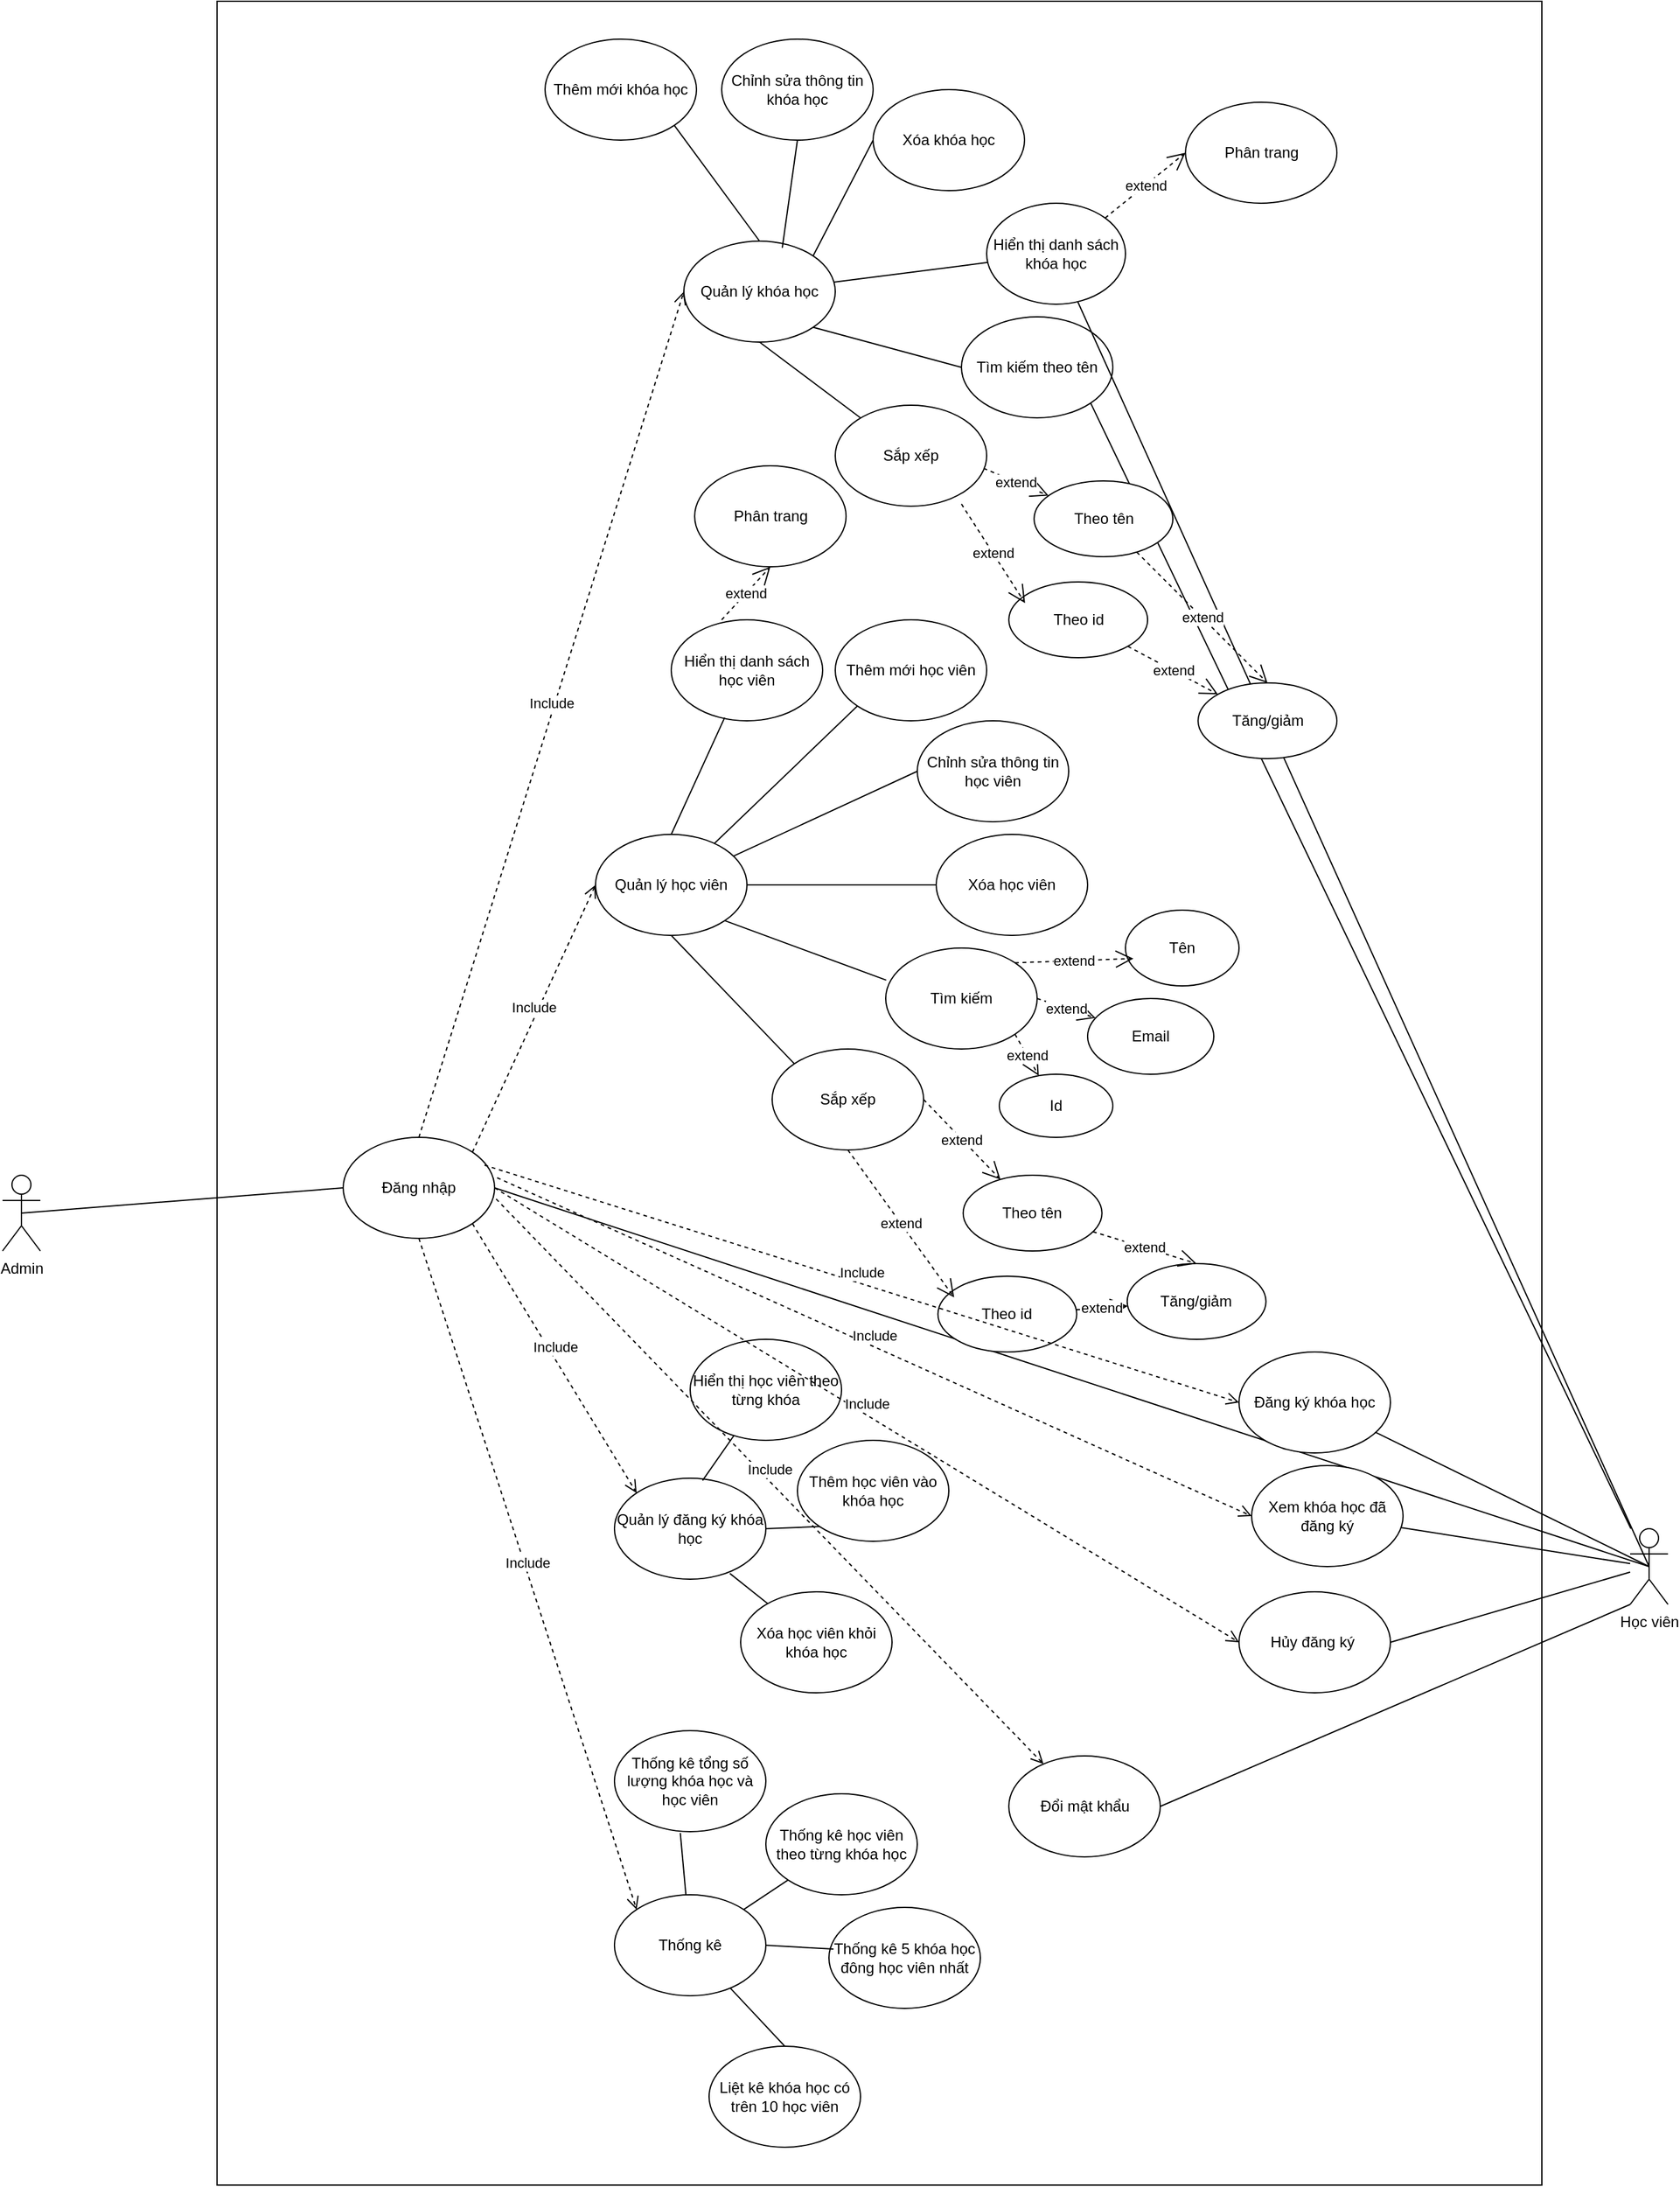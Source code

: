 <mxfile version="26.2.12">
  <diagram name="Trang-1" id="zPiR04_x98Eu0HMYFzuj">
    <mxGraphModel dx="3254" dy="2143" grid="1" gridSize="10" guides="1" tooltips="1" connect="1" arrows="1" fold="1" page="0" pageScale="1" pageWidth="827" pageHeight="1169" math="0" shadow="0">
      <root>
        <mxCell id="0" />
        <mxCell id="1" parent="0" />
        <mxCell id="5YbApqP32HzL0_DiSXVa-1" value="" style="rounded=0;whiteSpace=wrap;html=1;" vertex="1" parent="1">
          <mxGeometry x="-100" y="-50" width="1050" height="1730" as="geometry" />
        </mxCell>
        <mxCell id="5YbApqP32HzL0_DiSXVa-2" value="Admin" style="shape=umlActor;verticalLabelPosition=bottom;verticalAlign=top;html=1;outlineConnect=0;" vertex="1" parent="1">
          <mxGeometry x="-270" y="880" width="30" height="60" as="geometry" />
        </mxCell>
        <mxCell id="5YbApqP32HzL0_DiSXVa-3" value="Học viên" style="shape=umlActor;verticalLabelPosition=bottom;verticalAlign=top;html=1;outlineConnect=0;" vertex="1" parent="1">
          <mxGeometry x="1020" y="1160" width="30" height="60" as="geometry" />
        </mxCell>
        <mxCell id="5YbApqP32HzL0_DiSXVa-4" value="Đăng nhập" style="ellipse;whiteSpace=wrap;html=1;" vertex="1" parent="1">
          <mxGeometry y="850" width="120" height="80" as="geometry" />
        </mxCell>
        <mxCell id="5YbApqP32HzL0_DiSXVa-5" value="Hiển thị danh sách khóa học" style="ellipse;whiteSpace=wrap;html=1;" vertex="1" parent="1">
          <mxGeometry x="510" y="110" width="110" height="80" as="geometry" />
        </mxCell>
        <mxCell id="5YbApqP32HzL0_DiSXVa-6" value="Thêm mới khóa học" style="ellipse;whiteSpace=wrap;html=1;" vertex="1" parent="1">
          <mxGeometry x="160" y="-20" width="120" height="80" as="geometry" />
        </mxCell>
        <mxCell id="5YbApqP32HzL0_DiSXVa-7" value="Chỉnh sửa thông tin khóa học" style="ellipse;whiteSpace=wrap;html=1;" vertex="1" parent="1">
          <mxGeometry x="300" y="-20" width="120" height="80" as="geometry" />
        </mxCell>
        <mxCell id="5YbApqP32HzL0_DiSXVa-8" value="Xóa khóa học" style="ellipse;whiteSpace=wrap;html=1;" vertex="1" parent="1">
          <mxGeometry x="420" y="20" width="120" height="80" as="geometry" />
        </mxCell>
        <mxCell id="5YbApqP32HzL0_DiSXVa-9" value="Tìm kiếm theo tên" style="ellipse;whiteSpace=wrap;html=1;" vertex="1" parent="1">
          <mxGeometry x="490" y="200" width="120" height="80" as="geometry" />
        </mxCell>
        <mxCell id="5YbApqP32HzL0_DiSXVa-10" value="Sắp xếp" style="ellipse;whiteSpace=wrap;html=1;" vertex="1" parent="1">
          <mxGeometry x="390" y="270" width="120" height="80" as="geometry" />
        </mxCell>
        <mxCell id="5YbApqP32HzL0_DiSXVa-11" value="Quản lý khóa học" style="ellipse;whiteSpace=wrap;html=1;" vertex="1" parent="1">
          <mxGeometry x="270" y="140" width="120" height="80" as="geometry" />
        </mxCell>
        <mxCell id="5YbApqP32HzL0_DiSXVa-13" value="" style="endArrow=none;html=1;rounded=0;" edge="1" parent="1" source="5YbApqP32HzL0_DiSXVa-11" target="5YbApqP32HzL0_DiSXVa-5">
          <mxGeometry width="50" height="50" relative="1" as="geometry">
            <mxPoint x="280" y="100" as="sourcePoint" />
            <mxPoint x="330" y="50" as="targetPoint" />
          </mxGeometry>
        </mxCell>
        <mxCell id="5YbApqP32HzL0_DiSXVa-14" value="" style="endArrow=none;html=1;rounded=0;exitX=0.5;exitY=0;exitDx=0;exitDy=0;entryX=1;entryY=1;entryDx=0;entryDy=0;" edge="1" parent="1" source="5YbApqP32HzL0_DiSXVa-11" target="5YbApqP32HzL0_DiSXVa-6">
          <mxGeometry width="50" height="50" relative="1" as="geometry">
            <mxPoint x="370" y="120" as="sourcePoint" />
            <mxPoint x="420" y="70" as="targetPoint" />
          </mxGeometry>
        </mxCell>
        <mxCell id="5YbApqP32HzL0_DiSXVa-15" value="" style="endArrow=none;html=1;rounded=0;exitX=0.65;exitY=0.066;exitDx=0;exitDy=0;entryX=0.5;entryY=1;entryDx=0;entryDy=0;exitPerimeter=0;" edge="1" parent="1" source="5YbApqP32HzL0_DiSXVa-11" target="5YbApqP32HzL0_DiSXVa-7">
          <mxGeometry width="50" height="50" relative="1" as="geometry">
            <mxPoint x="400" y="170" as="sourcePoint" />
            <mxPoint x="450" y="120" as="targetPoint" />
          </mxGeometry>
        </mxCell>
        <mxCell id="5YbApqP32HzL0_DiSXVa-16" value="" style="endArrow=none;html=1;rounded=0;exitX=1;exitY=0;exitDx=0;exitDy=0;entryX=0;entryY=0.5;entryDx=0;entryDy=0;" edge="1" parent="1" source="5YbApqP32HzL0_DiSXVa-11" target="5YbApqP32HzL0_DiSXVa-8">
          <mxGeometry width="50" height="50" relative="1" as="geometry">
            <mxPoint x="390" y="220" as="sourcePoint" />
            <mxPoint x="440" y="170" as="targetPoint" />
          </mxGeometry>
        </mxCell>
        <mxCell id="5YbApqP32HzL0_DiSXVa-17" value="" style="endArrow=none;html=1;rounded=0;exitX=1;exitY=1;exitDx=0;exitDy=0;entryX=0;entryY=0.5;entryDx=0;entryDy=0;" edge="1" parent="1" source="5YbApqP32HzL0_DiSXVa-11" target="5YbApqP32HzL0_DiSXVa-9">
          <mxGeometry width="50" height="50" relative="1" as="geometry">
            <mxPoint x="480" y="270" as="sourcePoint" />
            <mxPoint x="530" y="220" as="targetPoint" />
          </mxGeometry>
        </mxCell>
        <mxCell id="5YbApqP32HzL0_DiSXVa-18" value="" style="endArrow=none;html=1;rounded=0;entryX=0.5;entryY=1;entryDx=0;entryDy=0;" edge="1" parent="1" source="5YbApqP32HzL0_DiSXVa-10" target="5YbApqP32HzL0_DiSXVa-11">
          <mxGeometry width="50" height="50" relative="1" as="geometry">
            <mxPoint x="310" y="290" as="sourcePoint" />
            <mxPoint x="360" y="240" as="targetPoint" />
          </mxGeometry>
        </mxCell>
        <mxCell id="5YbApqP32HzL0_DiSXVa-20" value="Quản lý học viên" style="ellipse;whiteSpace=wrap;html=1;" vertex="1" parent="1">
          <mxGeometry x="200" y="610" width="120" height="80" as="geometry" />
        </mxCell>
        <mxCell id="5YbApqP32HzL0_DiSXVa-21" value="Hiển thị danh sách học viên" style="ellipse;whiteSpace=wrap;html=1;" vertex="1" parent="1">
          <mxGeometry x="260" y="440" width="120" height="80" as="geometry" />
        </mxCell>
        <mxCell id="5YbApqP32HzL0_DiSXVa-22" value="Thêm mới học viên" style="ellipse;whiteSpace=wrap;html=1;" vertex="1" parent="1">
          <mxGeometry x="390" y="440" width="120" height="80" as="geometry" />
        </mxCell>
        <mxCell id="5YbApqP32HzL0_DiSXVa-23" value="Chỉnh sửa thông tin học viên" style="ellipse;whiteSpace=wrap;html=1;" vertex="1" parent="1">
          <mxGeometry x="455" y="520" width="120" height="80" as="geometry" />
        </mxCell>
        <mxCell id="5YbApqP32HzL0_DiSXVa-24" value="Xóa học viên" style="ellipse;whiteSpace=wrap;html=1;" vertex="1" parent="1">
          <mxGeometry x="470" y="610" width="120" height="80" as="geometry" />
        </mxCell>
        <mxCell id="5YbApqP32HzL0_DiSXVa-25" value="Tìm kiếm" style="ellipse;whiteSpace=wrap;html=1;" vertex="1" parent="1">
          <mxGeometry x="430" y="700" width="120" height="80" as="geometry" />
        </mxCell>
        <mxCell id="5YbApqP32HzL0_DiSXVa-26" value="Sắp xếp" style="ellipse;whiteSpace=wrap;html=1;" vertex="1" parent="1">
          <mxGeometry x="340" y="780" width="120" height="80" as="geometry" />
        </mxCell>
        <mxCell id="5YbApqP32HzL0_DiSXVa-27" value="" style="endArrow=none;html=1;rounded=0;exitX=0.5;exitY=0;exitDx=0;exitDy=0;entryX=0.353;entryY=0.968;entryDx=0;entryDy=0;entryPerimeter=0;" edge="1" parent="1" source="5YbApqP32HzL0_DiSXVa-20" target="5YbApqP32HzL0_DiSXVa-21">
          <mxGeometry width="50" height="50" relative="1" as="geometry">
            <mxPoint x="340" y="620" as="sourcePoint" />
            <mxPoint x="390" y="570" as="targetPoint" />
          </mxGeometry>
        </mxCell>
        <mxCell id="5YbApqP32HzL0_DiSXVa-28" value="" style="endArrow=none;html=1;rounded=0;entryX=0;entryY=1;entryDx=0;entryDy=0;" edge="1" parent="1" source="5YbApqP32HzL0_DiSXVa-20" target="5YbApqP32HzL0_DiSXVa-22">
          <mxGeometry width="50" height="50" relative="1" as="geometry">
            <mxPoint x="330" y="590" as="sourcePoint" />
            <mxPoint x="380" y="540" as="targetPoint" />
          </mxGeometry>
        </mxCell>
        <mxCell id="5YbApqP32HzL0_DiSXVa-29" value="" style="endArrow=none;html=1;rounded=0;entryX=0;entryY=0.5;entryDx=0;entryDy=0;" edge="1" parent="1" source="5YbApqP32HzL0_DiSXVa-20" target="5YbApqP32HzL0_DiSXVa-23">
          <mxGeometry width="50" height="50" relative="1" as="geometry">
            <mxPoint x="375" y="630" as="sourcePoint" />
            <mxPoint x="425" y="580" as="targetPoint" />
          </mxGeometry>
        </mxCell>
        <mxCell id="5YbApqP32HzL0_DiSXVa-30" value="" style="endArrow=none;html=1;rounded=0;exitX=1;exitY=0.5;exitDx=0;exitDy=0;" edge="1" parent="1" source="5YbApqP32HzL0_DiSXVa-20" target="5YbApqP32HzL0_DiSXVa-24">
          <mxGeometry width="50" height="50" relative="1" as="geometry">
            <mxPoint x="370" y="660" as="sourcePoint" />
            <mxPoint x="420" y="610" as="targetPoint" />
          </mxGeometry>
        </mxCell>
        <mxCell id="5YbApqP32HzL0_DiSXVa-31" value="" style="endArrow=none;html=1;rounded=0;entryX=1;entryY=1;entryDx=0;entryDy=0;exitX=0.003;exitY=0.318;exitDx=0;exitDy=0;exitPerimeter=0;" edge="1" parent="1" source="5YbApqP32HzL0_DiSXVa-25" target="5YbApqP32HzL0_DiSXVa-20">
          <mxGeometry width="50" height="50" relative="1" as="geometry">
            <mxPoint x="250" y="740" as="sourcePoint" />
            <mxPoint x="300" y="690" as="targetPoint" />
          </mxGeometry>
        </mxCell>
        <mxCell id="5YbApqP32HzL0_DiSXVa-32" value="" style="endArrow=none;html=1;rounded=0;exitX=0.5;exitY=1;exitDx=0;exitDy=0;entryX=0;entryY=0;entryDx=0;entryDy=0;" edge="1" parent="1" source="5YbApqP32HzL0_DiSXVa-20" target="5YbApqP32HzL0_DiSXVa-26">
          <mxGeometry width="50" height="50" relative="1" as="geometry">
            <mxPoint x="280" y="760" as="sourcePoint" />
            <mxPoint x="330" y="710" as="targetPoint" />
          </mxGeometry>
        </mxCell>
        <mxCell id="5YbApqP32HzL0_DiSXVa-33" value="Quản lý đăng ký khóa học" style="ellipse;whiteSpace=wrap;html=1;" vertex="1" parent="1">
          <mxGeometry x="215" y="1120" width="120" height="80" as="geometry" />
        </mxCell>
        <mxCell id="5YbApqP32HzL0_DiSXVa-34" value="Hiển thị học viên theo từng khóa" style="ellipse;whiteSpace=wrap;html=1;" vertex="1" parent="1">
          <mxGeometry x="275" y="1010" width="120" height="80" as="geometry" />
        </mxCell>
        <mxCell id="5YbApqP32HzL0_DiSXVa-35" value="Thêm học viên vào khóa học" style="ellipse;whiteSpace=wrap;html=1;" vertex="1" parent="1">
          <mxGeometry x="360" y="1090" width="120" height="80" as="geometry" />
        </mxCell>
        <mxCell id="5YbApqP32HzL0_DiSXVa-36" value="Xóa học viên khỏi khóa học" style="ellipse;whiteSpace=wrap;html=1;" vertex="1" parent="1">
          <mxGeometry x="315" y="1210" width="120" height="80" as="geometry" />
        </mxCell>
        <mxCell id="5YbApqP32HzL0_DiSXVa-37" value="" style="endArrow=none;html=1;rounded=0;exitX=0.582;exitY=0.023;exitDx=0;exitDy=0;exitPerimeter=0;" edge="1" parent="1" source="5YbApqP32HzL0_DiSXVa-33" target="5YbApqP32HzL0_DiSXVa-34">
          <mxGeometry width="50" height="50" relative="1" as="geometry">
            <mxPoint x="150" y="1090" as="sourcePoint" />
            <mxPoint x="200" y="1040" as="targetPoint" />
          </mxGeometry>
        </mxCell>
        <mxCell id="5YbApqP32HzL0_DiSXVa-38" value="" style="endArrow=none;html=1;rounded=0;exitX=1;exitY=0.5;exitDx=0;exitDy=0;entryX=0;entryY=1;entryDx=0;entryDy=0;" edge="1" parent="1" source="5YbApqP32HzL0_DiSXVa-33" target="5YbApqP32HzL0_DiSXVa-35">
          <mxGeometry width="50" height="50" relative="1" as="geometry">
            <mxPoint x="460" y="1080" as="sourcePoint" />
            <mxPoint x="510" y="1030" as="targetPoint" />
          </mxGeometry>
        </mxCell>
        <mxCell id="5YbApqP32HzL0_DiSXVa-39" value="" style="endArrow=none;html=1;rounded=0;entryX=0.762;entryY=0.943;entryDx=0;entryDy=0;entryPerimeter=0;" edge="1" parent="1" source="5YbApqP32HzL0_DiSXVa-36" target="5YbApqP32HzL0_DiSXVa-33">
          <mxGeometry width="50" height="50" relative="1" as="geometry">
            <mxPoint x="230" y="1270" as="sourcePoint" />
            <mxPoint x="280" y="1220" as="targetPoint" />
          </mxGeometry>
        </mxCell>
        <mxCell id="5YbApqP32HzL0_DiSXVa-40" value="Thống kê" style="ellipse;whiteSpace=wrap;html=1;" vertex="1" parent="1">
          <mxGeometry x="215" y="1450" width="120" height="80" as="geometry" />
        </mxCell>
        <mxCell id="5YbApqP32HzL0_DiSXVa-41" value="Thống kê tổng số lượng khóa học và học viên" style="ellipse;whiteSpace=wrap;html=1;" vertex="1" parent="1">
          <mxGeometry x="215" y="1320" width="120" height="80" as="geometry" />
        </mxCell>
        <mxCell id="5YbApqP32HzL0_DiSXVa-42" value="Thống kê học viên theo từng khóa học" style="ellipse;whiteSpace=wrap;html=1;" vertex="1" parent="1">
          <mxGeometry x="335" y="1370" width="120" height="80" as="geometry" />
        </mxCell>
        <mxCell id="5YbApqP32HzL0_DiSXVa-43" value="Thống kê 5 khóa học đông học viên nhất" style="ellipse;whiteSpace=wrap;html=1;" vertex="1" parent="1">
          <mxGeometry x="385" y="1460" width="120" height="80" as="geometry" />
        </mxCell>
        <mxCell id="5YbApqP32HzL0_DiSXVa-44" value="Liệt kê khóa học có trên 10 học viên" style="ellipse;whiteSpace=wrap;html=1;" vertex="1" parent="1">
          <mxGeometry x="290" y="1570" width="120" height="80" as="geometry" />
        </mxCell>
        <mxCell id="5YbApqP32HzL0_DiSXVa-45" value="" style="endArrow=none;html=1;rounded=0;entryX=0.435;entryY=1.013;entryDx=0;entryDy=0;entryPerimeter=0;" edge="1" parent="1" source="5YbApqP32HzL0_DiSXVa-40" target="5YbApqP32HzL0_DiSXVa-41">
          <mxGeometry width="50" height="50" relative="1" as="geometry">
            <mxPoint x="210" y="1460" as="sourcePoint" />
            <mxPoint x="260" y="1410" as="targetPoint" />
          </mxGeometry>
        </mxCell>
        <mxCell id="5YbApqP32HzL0_DiSXVa-46" value="" style="endArrow=none;html=1;rounded=0;exitX=1;exitY=0;exitDx=0;exitDy=0;entryX=0;entryY=1;entryDx=0;entryDy=0;" edge="1" parent="1" source="5YbApqP32HzL0_DiSXVa-40" target="5YbApqP32HzL0_DiSXVa-42">
          <mxGeometry width="50" height="50" relative="1" as="geometry">
            <mxPoint x="330" y="1440" as="sourcePoint" />
            <mxPoint x="350" y="1430" as="targetPoint" />
          </mxGeometry>
        </mxCell>
        <mxCell id="5YbApqP32HzL0_DiSXVa-47" value="" style="endArrow=none;html=1;rounded=0;entryX=1;entryY=0.5;entryDx=0;entryDy=0;exitX=0.03;exitY=0.413;exitDx=0;exitDy=0;exitPerimeter=0;" edge="1" parent="1" source="5YbApqP32HzL0_DiSXVa-43" target="5YbApqP32HzL0_DiSXVa-40">
          <mxGeometry width="50" height="50" relative="1" as="geometry">
            <mxPoint x="440" y="1460" as="sourcePoint" />
            <mxPoint x="490" y="1410" as="targetPoint" />
          </mxGeometry>
        </mxCell>
        <mxCell id="5YbApqP32HzL0_DiSXVa-48" value="" style="endArrow=none;html=1;rounded=0;exitX=0.5;exitY=0;exitDx=0;exitDy=0;" edge="1" parent="1" source="5YbApqP32HzL0_DiSXVa-44" target="5YbApqP32HzL0_DiSXVa-40">
          <mxGeometry width="50" height="50" relative="1" as="geometry">
            <mxPoint x="320" y="1570" as="sourcePoint" />
            <mxPoint x="370" y="1520" as="targetPoint" />
          </mxGeometry>
        </mxCell>
        <mxCell id="5YbApqP32HzL0_DiSXVa-50" value="" style="endArrow=none;html=1;rounded=0;exitX=0.5;exitY=0.5;exitDx=0;exitDy=0;exitPerimeter=0;entryX=0;entryY=0.5;entryDx=0;entryDy=0;" edge="1" parent="1" source="5YbApqP32HzL0_DiSXVa-2" target="5YbApqP32HzL0_DiSXVa-4">
          <mxGeometry width="50" height="50" relative="1" as="geometry">
            <mxPoint x="-210" y="960" as="sourcePoint" />
            <mxPoint x="-160" y="910" as="targetPoint" />
          </mxGeometry>
        </mxCell>
        <mxCell id="5YbApqP32HzL0_DiSXVa-52" value="" style="endArrow=none;html=1;rounded=0;exitX=1;exitY=0.5;exitDx=0;exitDy=0;entryX=0.5;entryY=0.5;entryDx=0;entryDy=0;entryPerimeter=0;" edge="1" parent="1" source="5YbApqP32HzL0_DiSXVa-4" target="5YbApqP32HzL0_DiSXVa-3">
          <mxGeometry width="50" height="50" relative="1" as="geometry">
            <mxPoint x="430" y="940" as="sourcePoint" />
            <mxPoint x="480" y="890" as="targetPoint" />
          </mxGeometry>
        </mxCell>
        <mxCell id="5YbApqP32HzL0_DiSXVa-53" value="Include" style="html=1;verticalAlign=bottom;endArrow=open;dashed=1;endSize=8;curved=0;rounded=0;entryX=0;entryY=0.5;entryDx=0;entryDy=0;exitX=0.5;exitY=0;exitDx=0;exitDy=0;" edge="1" parent="1" source="5YbApqP32HzL0_DiSXVa-4" target="5YbApqP32HzL0_DiSXVa-11">
          <mxGeometry relative="1" as="geometry">
            <mxPoint x="370" y="600" as="sourcePoint" />
            <mxPoint x="450" y="600" as="targetPoint" />
          </mxGeometry>
        </mxCell>
        <mxCell id="5YbApqP32HzL0_DiSXVa-55" value="Include" style="html=1;verticalAlign=bottom;endArrow=open;dashed=1;endSize=8;curved=0;rounded=0;exitX=1;exitY=0;exitDx=0;exitDy=0;entryX=0;entryY=0.5;entryDx=0;entryDy=0;" edge="1" parent="1" source="5YbApqP32HzL0_DiSXVa-4" target="5YbApqP32HzL0_DiSXVa-20">
          <mxGeometry relative="1" as="geometry">
            <mxPoint x="70" y="860" as="sourcePoint" />
            <mxPoint x="280" y="190" as="targetPoint" />
          </mxGeometry>
        </mxCell>
        <mxCell id="5YbApqP32HzL0_DiSXVa-56" value="Include" style="html=1;verticalAlign=bottom;endArrow=open;dashed=1;endSize=8;curved=0;rounded=0;exitX=1;exitY=1;exitDx=0;exitDy=0;entryX=0;entryY=0;entryDx=0;entryDy=0;" edge="1" parent="1" source="5YbApqP32HzL0_DiSXVa-4" target="5YbApqP32HzL0_DiSXVa-33">
          <mxGeometry relative="1" as="geometry">
            <mxPoint x="112" y="872" as="sourcePoint" />
            <mxPoint x="210" y="660" as="targetPoint" />
          </mxGeometry>
        </mxCell>
        <mxCell id="5YbApqP32HzL0_DiSXVa-59" value="Include" style="html=1;verticalAlign=bottom;endArrow=open;dashed=1;endSize=8;curved=0;rounded=0;exitX=0.5;exitY=1;exitDx=0;exitDy=0;entryX=0;entryY=0;entryDx=0;entryDy=0;" edge="1" parent="1" source="5YbApqP32HzL0_DiSXVa-4" target="5YbApqP32HzL0_DiSXVa-40">
          <mxGeometry relative="1" as="geometry">
            <mxPoint x="112" y="928" as="sourcePoint" />
            <mxPoint x="243" y="1142" as="targetPoint" />
          </mxGeometry>
        </mxCell>
        <mxCell id="5YbApqP32HzL0_DiSXVa-60" value="" style="endArrow=none;html=1;rounded=0;exitX=0.5;exitY=0.5;exitDx=0;exitDy=0;exitPerimeter=0;" edge="1" parent="1" source="5YbApqP32HzL0_DiSXVa-3" target="5YbApqP32HzL0_DiSXVa-5">
          <mxGeometry width="50" height="50" relative="1" as="geometry">
            <mxPoint x="1000" y="730" as="sourcePoint" />
            <mxPoint x="970" y="830" as="targetPoint" />
          </mxGeometry>
        </mxCell>
        <mxCell id="5YbApqP32HzL0_DiSXVa-61" value="" style="endArrow=none;html=1;rounded=0;entryX=1;entryY=1;entryDx=0;entryDy=0;" edge="1" parent="1" source="5YbApqP32HzL0_DiSXVa-3" target="5YbApqP32HzL0_DiSXVa-9">
          <mxGeometry width="50" height="50" relative="1" as="geometry">
            <mxPoint x="1155" y="890" as="sourcePoint" />
            <mxPoint x="603" y="195" as="targetPoint" />
          </mxGeometry>
        </mxCell>
        <mxCell id="5YbApqP32HzL0_DiSXVa-62" value="Theo tên" style="ellipse;whiteSpace=wrap;html=1;" vertex="1" parent="1">
          <mxGeometry x="547.57" y="330" width="110" height="60" as="geometry" />
        </mxCell>
        <mxCell id="5YbApqP32HzL0_DiSXVa-63" value="Theo id" style="ellipse;whiteSpace=wrap;html=1;" vertex="1" parent="1">
          <mxGeometry x="527.57" y="410" width="110" height="60" as="geometry" />
        </mxCell>
        <mxCell id="5YbApqP32HzL0_DiSXVa-67" value="extend&lt;span style=&quot;color: rgba(0, 0, 0, 0); font-family: monospace; font-size: 0px; text-align: start; background-color: rgb(236, 236, 236);&quot;&gt;%3CmxGraphModel%3E%3Croot%3E%3CmxCell%20id%3D%220%22%2F%3E%3CmxCell%20id%3D%221%22%20parent%3D%220%22%2F%3E%3CmxCell%20id%3D%222%22%20value%3D%22%22%20style%3D%22endArrow%3Dnone%3Bhtml%3D1%3Brounded%3D0%3BexitX%3D0.5%3BexitY%3D0.5%3BexitDx%3D0%3BexitDy%3D0%3BexitPerimeter%3D0%3B%22%20edge%3D%221%22%20parent%3D%221%22%3E%3CmxGeometry%20width%3D%2250%22%20height%3D%2250%22%20relative%3D%221%22%20as%3D%22geometry%22%3E%3CmxPoint%20x%3D%221145%22%20y%3D%22880%22%20as%3D%22sourcePoint%22%2F%3E%3CmxPoint%20x%3D%22593%22%20y%3D%22185%22%20as%3D%22targetPoint%22%2F%3E%3C%2FmxGeometry%3E%3C%2FmxCell%3E%3C%2Froot%3E%3C%2FmxGraphModel%3E&lt;/span&gt;" style="endArrow=open;endSize=12;dashed=1;html=1;rounded=0;exitX=1;exitY=0.5;exitDx=0;exitDy=0;" edge="1" parent="1" target="5YbApqP32HzL0_DiSXVa-62">
          <mxGeometry width="160" relative="1" as="geometry">
            <mxPoint x="507.57" y="320" as="sourcePoint" />
            <mxPoint x="847.57" y="400" as="targetPoint" />
          </mxGeometry>
        </mxCell>
        <mxCell id="5YbApqP32HzL0_DiSXVa-70" value="extend&lt;span style=&quot;color: rgba(0, 0, 0, 0); font-family: monospace; font-size: 0px; text-align: start; background-color: rgb(236, 236, 236);&quot;&gt;%3CmxGraphModel%3E%3Croot%3E%3CmxCell%20id%3D%220%22%2F%3E%3CmxCell%20id%3D%221%22%20parent%3D%220%22%2F%3E%3CmxCell%20id%3D%222%22%20value%3D%22%22%20style%3D%22endArrow%3Dnone%3Bhtml%3D1%3Brounded%3D0%3BexitX%3D0.5%3BexitY%3D0.5%3BexitDx%3D0%3BexitDy%3D0%3BexitPerimeter%3D0%3B%22%20edge%3D%221%22%20parent%3D%221%22%3E%3CmxGeometry%20width%3D%2250%22%20height%3D%2250%22%20relative%3D%221%22%20as%3D%22geometry%22%3E%3CmxPoint%20x%3D%221145%22%20y%3D%22880%22%20as%3D%22sourcePoint%22%2F%3E%3CmxPoint%20x%3D%22593%22%20y%3D%22185%22%20as%3D%22targetPoint%22%2F%3E%3C%2FmxGeometry%3E%3C%2FmxCell%3E%3C%2Froot%3E%3C%2FmxGraphModel%3E&lt;/span&gt;" style="endArrow=open;endSize=12;dashed=1;html=1;rounded=0;exitX=1;exitY=1;exitDx=0;exitDy=0;entryX=0.117;entryY=0.28;entryDx=0;entryDy=0;entryPerimeter=0;" edge="1" parent="1" target="5YbApqP32HzL0_DiSXVa-63">
          <mxGeometry width="160" relative="1" as="geometry">
            <mxPoint x="489.996" y="348.284" as="sourcePoint" />
            <mxPoint x="584.57" y="341" as="targetPoint" />
          </mxGeometry>
        </mxCell>
        <mxCell id="5YbApqP32HzL0_DiSXVa-71" value="Tăng/giảm" style="ellipse;whiteSpace=wrap;html=1;" vertex="1" parent="1">
          <mxGeometry x="677.57" y="490" width="110" height="60" as="geometry" />
        </mxCell>
        <mxCell id="5YbApqP32HzL0_DiSXVa-72" value="extend&lt;span style=&quot;color: rgba(0, 0, 0, 0); font-family: monospace; font-size: 0px; text-align: start; background-color: rgb(236, 236, 236);&quot;&gt;%3CmxGraphModel%3E%3Croot%3E%3CmxCell%20id%3D%220%22%2F%3E%3CmxCell%20id%3D%221%22%20parent%3D%220%22%2F%3E%3CmxCell%20id%3D%222%22%20value%3D%22%22%20style%3D%22endArrow%3Dnone%3Bhtml%3D1%3Brounded%3D0%3BexitX%3D0.5%3BexitY%3D0.5%3BexitDx%3D0%3BexitDy%3D0%3BexitPerimeter%3D0%3B%22%20edge%3D%221%22%20parent%3D%221%22%3E%3CmxGeometry%20width%3D%2250%22%20height%3D%2250%22%20relative%3D%221%22%20as%3D%22geometry%22%3E%3CmxPoint%20x%3D%221145%22%20y%3D%22880%22%20as%3D%22sourcePoint%22%2F%3E%3CmxPoint%20x%3D%22593%22%20y%3D%22185%22%20as%3D%22targetPoint%22%2F%3E%3C%2FmxGeometry%3E%3C%2FmxCell%3E%3C%2Froot%3E%3C%2FmxGraphModel%3E&lt;/span&gt;" style="endArrow=open;endSize=12;dashed=1;html=1;rounded=0;" edge="1" parent="1" source="5YbApqP32HzL0_DiSXVa-63" target="5YbApqP32HzL0_DiSXVa-71">
          <mxGeometry width="160" relative="1" as="geometry">
            <mxPoint x="499.57" y="358" as="sourcePoint" />
            <mxPoint x="550.57" y="437" as="targetPoint" />
          </mxGeometry>
        </mxCell>
        <mxCell id="5YbApqP32HzL0_DiSXVa-73" value="extend&lt;span style=&quot;color: rgba(0, 0, 0, 0); font-family: monospace; font-size: 0px; text-align: start; background-color: rgb(236, 236, 236);&quot;&gt;%3CmxGraphModel%3E%3Croot%3E%3CmxCell%20id%3D%220%22%2F%3E%3CmxCell%20id%3D%221%22%20parent%3D%220%22%2F%3E%3CmxCell%20id%3D%222%22%20value%3D%22%22%20style%3D%22endArrow%3Dnone%3Bhtml%3D1%3Brounded%3D0%3BexitX%3D0.5%3BexitY%3D0.5%3BexitDx%3D0%3BexitDy%3D0%3BexitPerimeter%3D0%3B%22%20edge%3D%221%22%20parent%3D%221%22%3E%3CmxGeometry%20width%3D%2250%22%20height%3D%2250%22%20relative%3D%221%22%20as%3D%22geometry%22%3E%3CmxPoint%20x%3D%221145%22%20y%3D%22880%22%20as%3D%22sourcePoint%22%2F%3E%3CmxPoint%20x%3D%22593%22%20y%3D%22185%22%20as%3D%22targetPoint%22%2F%3E%3C%2FmxGeometry%3E%3C%2FmxCell%3E%3C%2Froot%3E%3C%2FmxGraphModel%3E&lt;/span&gt;" style="endArrow=open;endSize=12;dashed=1;html=1;rounded=0;entryX=0.5;entryY=0;entryDx=0;entryDy=0;" edge="1" parent="1" source="5YbApqP32HzL0_DiSXVa-62" target="5YbApqP32HzL0_DiSXVa-71">
          <mxGeometry width="160" relative="1" as="geometry">
            <mxPoint x="637.57" y="467" as="sourcePoint" />
            <mxPoint x="677.57" y="483" as="targetPoint" />
          </mxGeometry>
        </mxCell>
        <mxCell id="5YbApqP32HzL0_DiSXVa-74" value="Tên" style="ellipse;whiteSpace=wrap;html=1;" vertex="1" parent="1">
          <mxGeometry x="620" y="670" width="90" height="60" as="geometry" />
        </mxCell>
        <mxCell id="5YbApqP32HzL0_DiSXVa-75" value="Email" style="ellipse;whiteSpace=wrap;html=1;" vertex="1" parent="1">
          <mxGeometry x="590" y="740" width="100" height="60" as="geometry" />
        </mxCell>
        <mxCell id="5YbApqP32HzL0_DiSXVa-76" value="Id" style="ellipse;whiteSpace=wrap;html=1;" vertex="1" parent="1">
          <mxGeometry x="520" y="800" width="90" height="50" as="geometry" />
        </mxCell>
        <mxCell id="5YbApqP32HzL0_DiSXVa-77" value="extend&lt;span style=&quot;color: rgba(0, 0, 0, 0); font-family: monospace; font-size: 0px; text-align: start; background-color: rgb(236, 236, 236);&quot;&gt;%3CmxGraphModel%3E%3Croot%3E%3CmxCell%20id%3D%220%22%2F%3E%3CmxCell%20id%3D%221%22%20parent%3D%220%22%2F%3E%3CmxCell%20id%3D%222%22%20value%3D%22%22%20style%3D%22endArrow%3Dnone%3Bhtml%3D1%3Brounded%3D0%3BexitX%3D0.5%3BexitY%3D0.5%3BexitDx%3D0%3BexitDy%3D0%3BexitPerimeter%3D0%3B%22%20edge%3D%221%22%20parent%3D%221%22%3E%3CmxGeometry%20width%3D%2250%22%20height%3D%2250%22%20relative%3D%221%22%20as%3D%22geometry%22%3E%3CmxPoint%20x%3D%221145%22%20y%3D%22880%22%20as%3D%22sourcePoint%22%2F%3E%3CmxPoint%20x%3D%22593%22%20y%3D%22185%22%20as%3D%22targetPoint%22%2F%3E%3C%2FmxGeometry%3E%3C%2FmxCell%3E%3C%2Froot%3E%3C%2FmxGraphModel%3E&lt;/span&gt;" style="endArrow=open;endSize=12;dashed=1;html=1;rounded=0;entryX=0.07;entryY=0.639;entryDx=0;entryDy=0;exitX=1;exitY=0;exitDx=0;exitDy=0;entryPerimeter=0;" edge="1" parent="1" source="5YbApqP32HzL0_DiSXVa-25" target="5YbApqP32HzL0_DiSXVa-74">
          <mxGeometry width="160" relative="1" as="geometry">
            <mxPoint x="910" y="200.0" as="sourcePoint" />
            <mxPoint x="676" y="549" as="targetPoint" />
          </mxGeometry>
        </mxCell>
        <mxCell id="5YbApqP32HzL0_DiSXVa-79" value="extend&lt;span style=&quot;color: rgba(0, 0, 0, 0); font-family: monospace; font-size: 0px; text-align: start; background-color: rgb(236, 236, 236);&quot;&gt;%3CmxGraphModel%3E%3Croot%3E%3CmxCell%20id%3D%220%22%2F%3E%3CmxCell%20id%3D%221%22%20parent%3D%220%22%2F%3E%3CmxCell%20id%3D%222%22%20value%3D%22%22%20style%3D%22endArrow%3Dnone%3Bhtml%3D1%3Brounded%3D0%3BexitX%3D0.5%3BexitY%3D0.5%3BexitDx%3D0%3BexitDy%3D0%3BexitPerimeter%3D0%3B%22%20edge%3D%221%22%20parent%3D%221%22%3E%3CmxGeometry%20width%3D%2250%22%20height%3D%2250%22%20relative%3D%221%22%20as%3D%22geometry%22%3E%3CmxPoint%20x%3D%221145%22%20y%3D%22880%22%20as%3D%22sourcePoint%22%2F%3E%3CmxPoint%20x%3D%22593%22%20y%3D%22185%22%20as%3D%22targetPoint%22%2F%3E%3C%2FmxGeometry%3E%3C%2FmxCell%3E%3C%2Froot%3E%3C%2FmxGraphModel%3E&lt;/span&gt;" style="endArrow=open;endSize=12;dashed=1;html=1;rounded=0;exitX=1;exitY=0.5;exitDx=0;exitDy=0;" edge="1" parent="1" source="5YbApqP32HzL0_DiSXVa-25" target="5YbApqP32HzL0_DiSXVa-75">
          <mxGeometry width="160" relative="1" as="geometry">
            <mxPoint x="542" y="722" as="sourcePoint" />
            <mxPoint x="636" y="718" as="targetPoint" />
          </mxGeometry>
        </mxCell>
        <mxCell id="5YbApqP32HzL0_DiSXVa-80" value="extend&lt;span style=&quot;color: rgba(0, 0, 0, 0); font-family: monospace; font-size: 0px; text-align: start; background-color: rgb(236, 236, 236);&quot;&gt;%3CmxGraphModel%3E%3Croot%3E%3CmxCell%20id%3D%220%22%2F%3E%3CmxCell%20id%3D%221%22%20parent%3D%220%22%2F%3E%3CmxCell%20id%3D%222%22%20value%3D%22%22%20style%3D%22endArrow%3Dnone%3Bhtml%3D1%3Brounded%3D0%3BexitX%3D0.5%3BexitY%3D0.5%3BexitDx%3D0%3BexitDy%3D0%3BexitPerimeter%3D0%3B%22%20edge%3D%221%22%20parent%3D%221%22%3E%3CmxGeometry%20width%3D%2250%22%20height%3D%2250%22%20relative%3D%221%22%20as%3D%22geometry%22%3E%3CmxPoint%20x%3D%221145%22%20y%3D%22880%22%20as%3D%22sourcePoint%22%2F%3E%3CmxPoint%20x%3D%22593%22%20y%3D%22185%22%20as%3D%22targetPoint%22%2F%3E%3C%2FmxGeometry%3E%3C%2FmxCell%3E%3C%2Froot%3E%3C%2FmxGraphModel%3E&lt;/span&gt;" style="endArrow=open;endSize=12;dashed=1;html=1;rounded=0;exitX=1;exitY=1;exitDx=0;exitDy=0;" edge="1" parent="1" source="5YbApqP32HzL0_DiSXVa-25" target="5YbApqP32HzL0_DiSXVa-76">
          <mxGeometry width="160" relative="1" as="geometry">
            <mxPoint x="552" y="732" as="sourcePoint" />
            <mxPoint x="646" y="728" as="targetPoint" />
          </mxGeometry>
        </mxCell>
        <mxCell id="5YbApqP32HzL0_DiSXVa-82" value="Theo tên" style="ellipse;whiteSpace=wrap;html=1;" vertex="1" parent="1">
          <mxGeometry x="491.36" y="880" width="110" height="60" as="geometry" />
        </mxCell>
        <mxCell id="5YbApqP32HzL0_DiSXVa-83" value="Theo id" style="ellipse;whiteSpace=wrap;html=1;" vertex="1" parent="1">
          <mxGeometry x="471.36" y="960" width="110" height="60" as="geometry" />
        </mxCell>
        <mxCell id="5YbApqP32HzL0_DiSXVa-84" value="extend&lt;span style=&quot;color: rgba(0, 0, 0, 0); font-family: monospace; font-size: 0px; text-align: start; background-color: rgb(236, 236, 236);&quot;&gt;%3CmxGraphModel%3E%3Croot%3E%3CmxCell%20id%3D%220%22%2F%3E%3CmxCell%20id%3D%221%22%20parent%3D%220%22%2F%3E%3CmxCell%20id%3D%222%22%20value%3D%22%22%20style%3D%22endArrow%3Dnone%3Bhtml%3D1%3Brounded%3D0%3BexitX%3D0.5%3BexitY%3D0.5%3BexitDx%3D0%3BexitDy%3D0%3BexitPerimeter%3D0%3B%22%20edge%3D%221%22%20parent%3D%221%22%3E%3CmxGeometry%20width%3D%2250%22%20height%3D%2250%22%20relative%3D%221%22%20as%3D%22geometry%22%3E%3CmxPoint%20x%3D%221145%22%20y%3D%22880%22%20as%3D%22sourcePoint%22%2F%3E%3CmxPoint%20x%3D%22593%22%20y%3D%22185%22%20as%3D%22targetPoint%22%2F%3E%3C%2FmxGeometry%3E%3C%2FmxCell%3E%3C%2Froot%3E%3C%2FmxGraphModel%3E&lt;/span&gt;" style="endArrow=open;endSize=12;dashed=1;html=1;rounded=0;exitX=1;exitY=0.5;exitDx=0;exitDy=0;" edge="1" parent="1" target="5YbApqP32HzL0_DiSXVa-82" source="5YbApqP32HzL0_DiSXVa-26">
          <mxGeometry width="160" relative="1" as="geometry">
            <mxPoint x="451.36" y="870" as="sourcePoint" />
            <mxPoint x="791.36" y="950" as="targetPoint" />
          </mxGeometry>
        </mxCell>
        <mxCell id="5YbApqP32HzL0_DiSXVa-85" value="extend&lt;span style=&quot;color: rgba(0, 0, 0, 0); font-family: monospace; font-size: 0px; text-align: start; background-color: rgb(236, 236, 236);&quot;&gt;%3CmxGraphModel%3E%3Croot%3E%3CmxCell%20id%3D%220%22%2F%3E%3CmxCell%20id%3D%221%22%20parent%3D%220%22%2F%3E%3CmxCell%20id%3D%222%22%20value%3D%22%22%20style%3D%22endArrow%3Dnone%3Bhtml%3D1%3Brounded%3D0%3BexitX%3D0.5%3BexitY%3D0.5%3BexitDx%3D0%3BexitDy%3D0%3BexitPerimeter%3D0%3B%22%20edge%3D%221%22%20parent%3D%221%22%3E%3CmxGeometry%20width%3D%2250%22%20height%3D%2250%22%20relative%3D%221%22%20as%3D%22geometry%22%3E%3CmxPoint%20x%3D%221145%22%20y%3D%22880%22%20as%3D%22sourcePoint%22%2F%3E%3CmxPoint%20x%3D%22593%22%20y%3D%22185%22%20as%3D%22targetPoint%22%2F%3E%3C%2FmxGeometry%3E%3C%2FmxCell%3E%3C%2Froot%3E%3C%2FmxGraphModel%3E&lt;/span&gt;" style="endArrow=open;endSize=12;dashed=1;html=1;rounded=0;exitX=0.5;exitY=1;exitDx=0;exitDy=0;entryX=0.117;entryY=0.28;entryDx=0;entryDy=0;entryPerimeter=0;" edge="1" parent="1" target="5YbApqP32HzL0_DiSXVa-83" source="5YbApqP32HzL0_DiSXVa-26">
          <mxGeometry width="160" relative="1" as="geometry">
            <mxPoint x="433.786" y="898.284" as="sourcePoint" />
            <mxPoint x="528.36" y="891" as="targetPoint" />
          </mxGeometry>
        </mxCell>
        <mxCell id="5YbApqP32HzL0_DiSXVa-86" value="Tăng/giảm" style="ellipse;whiteSpace=wrap;html=1;" vertex="1" parent="1">
          <mxGeometry x="621.36" y="950" width="110" height="60" as="geometry" />
        </mxCell>
        <mxCell id="5YbApqP32HzL0_DiSXVa-87" value="extend&lt;span style=&quot;color: rgba(0, 0, 0, 0); font-family: monospace; font-size: 0px; text-align: start; background-color: rgb(236, 236, 236);&quot;&gt;%3CmxGraphModel%3E%3Croot%3E%3CmxCell%20id%3D%220%22%2F%3E%3CmxCell%20id%3D%221%22%20parent%3D%220%22%2F%3E%3CmxCell%20id%3D%222%22%20value%3D%22%22%20style%3D%22endArrow%3Dnone%3Bhtml%3D1%3Brounded%3D0%3BexitX%3D0.5%3BexitY%3D0.5%3BexitDx%3D0%3BexitDy%3D0%3BexitPerimeter%3D0%3B%22%20edge%3D%221%22%20parent%3D%221%22%3E%3CmxGeometry%20width%3D%2250%22%20height%3D%2250%22%20relative%3D%221%22%20as%3D%22geometry%22%3E%3CmxPoint%20x%3D%221145%22%20y%3D%22880%22%20as%3D%22sourcePoint%22%2F%3E%3CmxPoint%20x%3D%22593%22%20y%3D%22185%22%20as%3D%22targetPoint%22%2F%3E%3C%2FmxGeometry%3E%3C%2FmxCell%3E%3C%2Froot%3E%3C%2FmxGraphModel%3E&lt;/span&gt;" style="endArrow=open;endSize=12;dashed=1;html=1;rounded=0;" edge="1" parent="1" source="5YbApqP32HzL0_DiSXVa-83" target="5YbApqP32HzL0_DiSXVa-86">
          <mxGeometry width="160" relative="1" as="geometry">
            <mxPoint x="443.36" y="908" as="sourcePoint" />
            <mxPoint x="494.36" y="987" as="targetPoint" />
          </mxGeometry>
        </mxCell>
        <mxCell id="5YbApqP32HzL0_DiSXVa-88" value="extend&lt;span style=&quot;color: rgba(0, 0, 0, 0); font-family: monospace; font-size: 0px; text-align: start; background-color: rgb(236, 236, 236);&quot;&gt;%3CmxGraphModel%3E%3Croot%3E%3CmxCell%20id%3D%220%22%2F%3E%3CmxCell%20id%3D%221%22%20parent%3D%220%22%2F%3E%3CmxCell%20id%3D%222%22%20value%3D%22%22%20style%3D%22endArrow%3Dnone%3Bhtml%3D1%3Brounded%3D0%3BexitX%3D0.5%3BexitY%3D0.5%3BexitDx%3D0%3BexitDy%3D0%3BexitPerimeter%3D0%3B%22%20edge%3D%221%22%20parent%3D%221%22%3E%3CmxGeometry%20width%3D%2250%22%20height%3D%2250%22%20relative%3D%221%22%20as%3D%22geometry%22%3E%3CmxPoint%20x%3D%221145%22%20y%3D%22880%22%20as%3D%22sourcePoint%22%2F%3E%3CmxPoint%20x%3D%22593%22%20y%3D%22185%22%20as%3D%22targetPoint%22%2F%3E%3C%2FmxGeometry%3E%3C%2FmxCell%3E%3C%2Froot%3E%3C%2FmxGraphModel%3E&lt;/span&gt;" style="endArrow=open;endSize=12;dashed=1;html=1;rounded=0;entryX=0.5;entryY=0;entryDx=0;entryDy=0;" edge="1" parent="1" source="5YbApqP32HzL0_DiSXVa-82" target="5YbApqP32HzL0_DiSXVa-86">
          <mxGeometry width="160" relative="1" as="geometry">
            <mxPoint x="581.36" y="1017" as="sourcePoint" />
            <mxPoint x="621.36" y="1033" as="targetPoint" />
          </mxGeometry>
        </mxCell>
        <mxCell id="5YbApqP32HzL0_DiSXVa-89" value="Phân trang" style="ellipse;whiteSpace=wrap;html=1;" vertex="1" parent="1">
          <mxGeometry x="667.57" y="30" width="120" height="80" as="geometry" />
        </mxCell>
        <mxCell id="5YbApqP32HzL0_DiSXVa-90" value="extend&lt;span style=&quot;color: rgba(0, 0, 0, 0); font-family: monospace; font-size: 0px; text-align: start; background-color: rgb(236, 236, 236);&quot;&gt;%3CmxGraphModel%3E%3Croot%3E%3CmxCell%20id%3D%220%22%2F%3E%3CmxCell%20id%3D%221%22%20parent%3D%220%22%2F%3E%3CmxCell%20id%3D%222%22%20value%3D%22%22%20style%3D%22endArrow%3Dnone%3Bhtml%3D1%3Brounded%3D0%3BexitX%3D0.5%3BexitY%3D0.5%3BexitDx%3D0%3BexitDy%3D0%3BexitPerimeter%3D0%3B%22%20edge%3D%221%22%20parent%3D%221%22%3E%3CmxGeometry%20width%3D%2250%22%20height%3D%2250%22%20relative%3D%221%22%20as%3D%22geometry%22%3E%3CmxPoint%20x%3D%221145%22%20y%3D%22880%22%20as%3D%22sourcePoint%22%2F%3E%3CmxPoint%20x%3D%22593%22%20y%3D%22185%22%20as%3D%22targetPoint%22%2F%3E%3C%2FmxGeometry%3E%3C%2FmxCell%3E%3C%2Froot%3E%3C%2FmxGraphModel%3E&lt;/span&gt;" style="endArrow=open;endSize=12;dashed=1;html=1;rounded=0;exitX=1;exitY=0;exitDx=0;exitDy=0;entryX=0;entryY=0.5;entryDx=0;entryDy=0;" edge="1" parent="1" source="5YbApqP32HzL0_DiSXVa-5" target="5YbApqP32HzL0_DiSXVa-89">
          <mxGeometry width="160" relative="1" as="geometry">
            <mxPoint x="499.996" y="358.284" as="sourcePoint" />
            <mxPoint x="550" y="437" as="targetPoint" />
          </mxGeometry>
        </mxCell>
        <mxCell id="5YbApqP32HzL0_DiSXVa-91" value="Phân trang" style="ellipse;whiteSpace=wrap;html=1;" vertex="1" parent="1">
          <mxGeometry x="278.57" y="318" width="120" height="80" as="geometry" />
        </mxCell>
        <mxCell id="5YbApqP32HzL0_DiSXVa-92" value="extend&lt;span style=&quot;color: rgba(0, 0, 0, 0); font-family: monospace; font-size: 0px; text-align: start; background-color: rgb(236, 236, 236);&quot;&gt;%3CmxGraphModel%3E%3Croot%3E%3CmxCell%20id%3D%220%22%2F%3E%3CmxCell%20id%3D%221%22%20parent%3D%220%22%2F%3E%3CmxCell%20id%3D%222%22%20value%3D%22%22%20style%3D%22endArrow%3Dnone%3Bhtml%3D1%3Brounded%3D0%3BexitX%3D0.5%3BexitY%3D0.5%3BexitDx%3D0%3BexitDy%3D0%3BexitPerimeter%3D0%3B%22%20edge%3D%221%22%20parent%3D%221%22%3E%3CmxGeometry%20width%3D%2250%22%20height%3D%2250%22%20relative%3D%221%22%20as%3D%22geometry%22%3E%3CmxPoint%20x%3D%221145%22%20y%3D%22880%22%20as%3D%22sourcePoint%22%2F%3E%3CmxPoint%20x%3D%22593%22%20y%3D%22185%22%20as%3D%22targetPoint%22%2F%3E%3C%2FmxGeometry%3E%3C%2FmxCell%3E%3C%2Froot%3E%3C%2FmxGraphModel%3E&lt;/span&gt;" style="endArrow=open;endSize=12;dashed=1;html=1;rounded=0;exitX=0.333;exitY=0;exitDx=0;exitDy=0;entryX=0.5;entryY=1;entryDx=0;entryDy=0;exitPerimeter=0;" edge="1" parent="1" target="5YbApqP32HzL0_DiSXVa-91" source="5YbApqP32HzL0_DiSXVa-21">
          <mxGeometry width="160" relative="1" as="geometry">
            <mxPoint x="215" y="410" as="sourcePoint" />
            <mxPoint x="161" y="725" as="targetPoint" />
          </mxGeometry>
        </mxCell>
        <mxCell id="5YbApqP32HzL0_DiSXVa-95" value="Đăng ký khóa học" style="ellipse;whiteSpace=wrap;html=1;" vertex="1" parent="1">
          <mxGeometry x="710" y="1020" width="120" height="80" as="geometry" />
        </mxCell>
        <mxCell id="5YbApqP32HzL0_DiSXVa-96" value="Xem khóa học đã đăng ký" style="ellipse;whiteSpace=wrap;html=1;" vertex="1" parent="1">
          <mxGeometry x="720" y="1110" width="120" height="80" as="geometry" />
        </mxCell>
        <mxCell id="5YbApqP32HzL0_DiSXVa-97" value="Hủy đăng ký&amp;nbsp;" style="ellipse;whiteSpace=wrap;html=1;" vertex="1" parent="1">
          <mxGeometry x="710" y="1210" width="120" height="80" as="geometry" />
        </mxCell>
        <mxCell id="5YbApqP32HzL0_DiSXVa-99" value="Đổi mật khẩu" style="ellipse;whiteSpace=wrap;html=1;" vertex="1" parent="1">
          <mxGeometry x="527.57" y="1340" width="120" height="80" as="geometry" />
        </mxCell>
        <mxCell id="5YbApqP32HzL0_DiSXVa-103" value="" style="endArrow=none;html=1;rounded=0;entryX=0.5;entryY=0.5;entryDx=0;entryDy=0;entryPerimeter=0;" edge="1" parent="1" source="5YbApqP32HzL0_DiSXVa-95" target="5YbApqP32HzL0_DiSXVa-3">
          <mxGeometry width="50" height="50" relative="1" as="geometry">
            <mxPoint x="870" y="1160" as="sourcePoint" />
            <mxPoint x="920" y="1110" as="targetPoint" />
          </mxGeometry>
        </mxCell>
        <mxCell id="5YbApqP32HzL0_DiSXVa-104" value="" style="endArrow=none;html=1;rounded=0;" edge="1" parent="1" source="5YbApqP32HzL0_DiSXVa-96" target="5YbApqP32HzL0_DiSXVa-3">
          <mxGeometry width="50" height="50" relative="1" as="geometry">
            <mxPoint x="840" y="1200" as="sourcePoint" />
            <mxPoint x="910.711" y="1150" as="targetPoint" />
          </mxGeometry>
        </mxCell>
        <mxCell id="5YbApqP32HzL0_DiSXVa-105" value="" style="endArrow=none;html=1;rounded=0;exitX=1;exitY=0.5;exitDx=0;exitDy=0;" edge="1" parent="1" source="5YbApqP32HzL0_DiSXVa-97" target="5YbApqP32HzL0_DiSXVa-3">
          <mxGeometry width="50" height="50" relative="1" as="geometry">
            <mxPoint x="840" y="1150" as="sourcePoint" />
            <mxPoint x="807" y="1119" as="targetPoint" />
          </mxGeometry>
        </mxCell>
        <mxCell id="5YbApqP32HzL0_DiSXVa-106" value="" style="endArrow=none;html=1;rounded=0;exitX=1;exitY=0.5;exitDx=0;exitDy=0;entryX=0;entryY=1;entryDx=0;entryDy=0;entryPerimeter=0;" edge="1" parent="1" source="5YbApqP32HzL0_DiSXVa-99" target="5YbApqP32HzL0_DiSXVa-3">
          <mxGeometry width="50" height="50" relative="1" as="geometry">
            <mxPoint x="850" y="1160" as="sourcePoint" />
            <mxPoint x="817" y="1129" as="targetPoint" />
          </mxGeometry>
        </mxCell>
        <mxCell id="5YbApqP32HzL0_DiSXVa-107" value="Include" style="html=1;verticalAlign=bottom;endArrow=open;dashed=1;endSize=8;curved=0;rounded=0;exitX=1;exitY=0;exitDx=0;exitDy=0;entryX=0;entryY=0.5;entryDx=0;entryDy=0;" edge="1" parent="1" target="5YbApqP32HzL0_DiSXVa-95">
          <mxGeometry relative="1" as="geometry">
            <mxPoint x="112" y="872" as="sourcePoint" />
            <mxPoint x="210" y="660" as="targetPoint" />
          </mxGeometry>
        </mxCell>
        <mxCell id="5YbApqP32HzL0_DiSXVa-108" value="Include" style="html=1;verticalAlign=bottom;endArrow=open;dashed=1;endSize=8;curved=0;rounded=0;exitX=1;exitY=0;exitDx=0;exitDy=0;entryX=0;entryY=0.5;entryDx=0;entryDy=0;" edge="1" parent="1" target="5YbApqP32HzL0_DiSXVa-96">
          <mxGeometry relative="1" as="geometry">
            <mxPoint x="122" y="882" as="sourcePoint" />
            <mxPoint x="220" y="670" as="targetPoint" />
          </mxGeometry>
        </mxCell>
        <mxCell id="5YbApqP32HzL0_DiSXVa-109" value="Include" style="html=1;verticalAlign=bottom;endArrow=open;dashed=1;endSize=8;curved=0;rounded=0;exitX=1;exitY=0.5;exitDx=0;exitDy=0;entryX=0;entryY=0.5;entryDx=0;entryDy=0;" edge="1" parent="1" source="5YbApqP32HzL0_DiSXVa-4" target="5YbApqP32HzL0_DiSXVa-97">
          <mxGeometry relative="1" as="geometry">
            <mxPoint x="132" y="892" as="sourcePoint" />
            <mxPoint x="230" y="680" as="targetPoint" />
          </mxGeometry>
        </mxCell>
        <mxCell id="5YbApqP32HzL0_DiSXVa-110" value="Include" style="html=1;verticalAlign=bottom;endArrow=open;dashed=1;endSize=8;curved=0;rounded=0;exitX=1.01;exitY=0.61;exitDx=0;exitDy=0;exitPerimeter=0;" edge="1" parent="1" source="5YbApqP32HzL0_DiSXVa-4" target="5YbApqP32HzL0_DiSXVa-99">
          <mxGeometry relative="1" as="geometry">
            <mxPoint x="142" y="902" as="sourcePoint" />
            <mxPoint x="240" y="690" as="targetPoint" />
          </mxGeometry>
        </mxCell>
      </root>
    </mxGraphModel>
  </diagram>
</mxfile>
